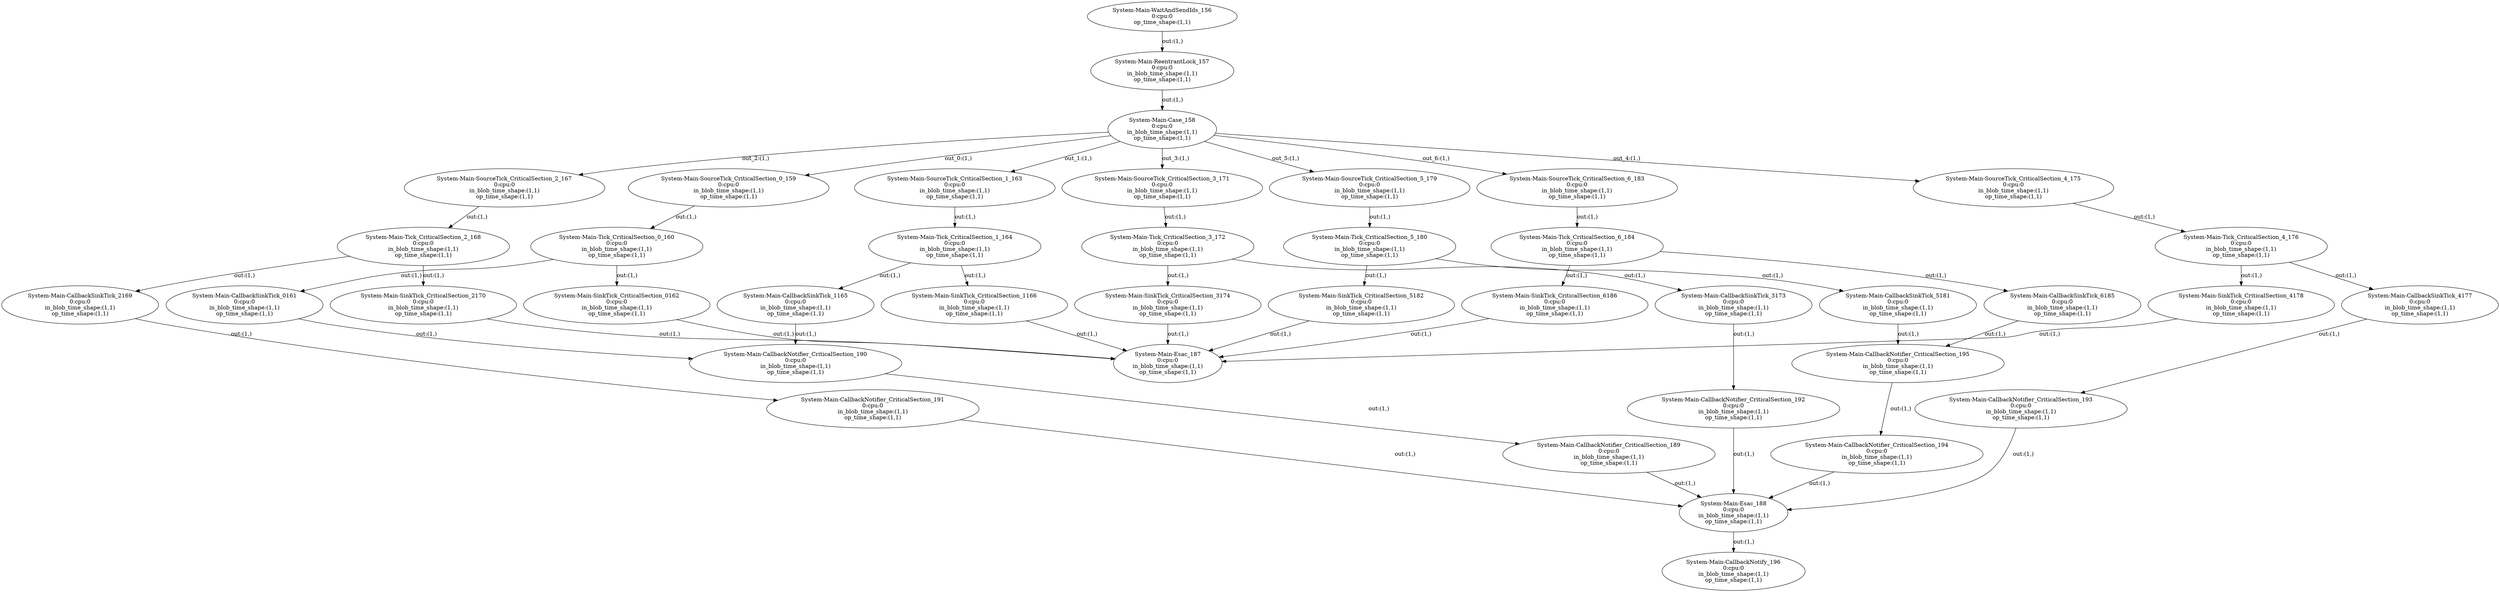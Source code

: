 digraph {
"9590" [label="System-Main-WaitAndSendIds_156\n0:cpu:0\nop_time_shape:(1,1)"]
"9591" [label="System-Main-ReentrantLock_157\n0:cpu:0\nin_blob_time_shape:(1,1)\nop_time_shape:(1,1)"]
"9592" [label="System-Main-Case_158\n0:cpu:0\nin_blob_time_shape:(1,1)\nop_time_shape:(1,1)"]
"9593" [label="System-Main-SourceTick_CriticalSection_0_159\n0:cpu:0\nin_blob_time_shape:(1,1)\nop_time_shape:(1,1)"]
"9594" [label="System-Main-Tick_CriticalSection_0_160\n0:cpu:0\nin_blob_time_shape:(1,1)\nop_time_shape:(1,1)"]
"9595" [label="System-Main-CallbackSinkTick_0161\n0:cpu:0\nin_blob_time_shape:(1,1)\nop_time_shape:(1,1)"]
"9596" [label="System-Main-SinkTick_CriticalSection_0162\n0:cpu:0\nin_blob_time_shape:(1,1)\nop_time_shape:(1,1)"]
"9597" [label="System-Main-SourceTick_CriticalSection_1_163\n0:cpu:0\nin_blob_time_shape:(1,1)\nop_time_shape:(1,1)"]
"9598" [label="System-Main-Tick_CriticalSection_1_164\n0:cpu:0\nin_blob_time_shape:(1,1)\nop_time_shape:(1,1)"]
"9599" [label="System-Main-CallbackSinkTick_1165\n0:cpu:0\nin_blob_time_shape:(1,1)\nop_time_shape:(1,1)"]
"9600" [label="System-Main-SinkTick_CriticalSection_1166\n0:cpu:0\nin_blob_time_shape:(1,1)\nop_time_shape:(1,1)"]
"9601" [label="System-Main-SourceTick_CriticalSection_2_167\n0:cpu:0\nin_blob_time_shape:(1,1)\nop_time_shape:(1,1)"]
"9602" [label="System-Main-Tick_CriticalSection_2_168\n0:cpu:0\nin_blob_time_shape:(1,1)\nop_time_shape:(1,1)"]
"9603" [label="System-Main-CallbackSinkTick_2169\n0:cpu:0\nin_blob_time_shape:(1,1)\nop_time_shape:(1,1)"]
"9604" [label="System-Main-SinkTick_CriticalSection_2170\n0:cpu:0\nin_blob_time_shape:(1,1)\nop_time_shape:(1,1)"]
"9605" [label="System-Main-SourceTick_CriticalSection_3_171\n0:cpu:0\nin_blob_time_shape:(1,1)\nop_time_shape:(1,1)"]
"9606" [label="System-Main-Tick_CriticalSection_3_172\n0:cpu:0\nin_blob_time_shape:(1,1)\nop_time_shape:(1,1)"]
"9607" [label="System-Main-CallbackSinkTick_3173\n0:cpu:0\nin_blob_time_shape:(1,1)\nop_time_shape:(1,1)"]
"9608" [label="System-Main-SinkTick_CriticalSection_3174\n0:cpu:0\nin_blob_time_shape:(1,1)\nop_time_shape:(1,1)"]
"9609" [label="System-Main-SourceTick_CriticalSection_4_175\n0:cpu:0\nin_blob_time_shape:(1,1)\nop_time_shape:(1,1)"]
"9610" [label="System-Main-Tick_CriticalSection_4_176\n0:cpu:0\nin_blob_time_shape:(1,1)\nop_time_shape:(1,1)"]
"9611" [label="System-Main-CallbackSinkTick_4177\n0:cpu:0\nin_blob_time_shape:(1,1)\nop_time_shape:(1,1)"]
"9612" [label="System-Main-SinkTick_CriticalSection_4178\n0:cpu:0\nin_blob_time_shape:(1,1)\nop_time_shape:(1,1)"]
"9613" [label="System-Main-SourceTick_CriticalSection_5_179\n0:cpu:0\nin_blob_time_shape:(1,1)\nop_time_shape:(1,1)"]
"9614" [label="System-Main-Tick_CriticalSection_5_180\n0:cpu:0\nin_blob_time_shape:(1,1)\nop_time_shape:(1,1)"]
"9615" [label="System-Main-CallbackSinkTick_5181\n0:cpu:0\nin_blob_time_shape:(1,1)\nop_time_shape:(1,1)"]
"9616" [label="System-Main-SinkTick_CriticalSection_5182\n0:cpu:0\nin_blob_time_shape:(1,1)\nop_time_shape:(1,1)"]
"9617" [label="System-Main-SourceTick_CriticalSection_6_183\n0:cpu:0\nin_blob_time_shape:(1,1)\nop_time_shape:(1,1)"]
"9618" [label="System-Main-Tick_CriticalSection_6_184\n0:cpu:0\nin_blob_time_shape:(1,1)\nop_time_shape:(1,1)"]
"9619" [label="System-Main-CallbackSinkTick_6185\n0:cpu:0\nin_blob_time_shape:(1,1)\nop_time_shape:(1,1)"]
"9620" [label="System-Main-SinkTick_CriticalSection_6186\n0:cpu:0\nin_blob_time_shape:(1,1)\nop_time_shape:(1,1)"]
"9621" [label="System-Main-Esac_187\n0:cpu:0\nin_blob_time_shape:(1,1)\nop_time_shape:(1,1)"]
"9622" [label="System-Main-CallbackNotifier_CriticalSection_190\n0:cpu:0\nin_blob_time_shape:(1,1)\nop_time_shape:(1,1)"]
"9623" [label="System-Main-CallbackNotifier_CriticalSection_189\n0:cpu:0\nin_blob_time_shape:(1,1)\nop_time_shape:(1,1)"]
"9624" [label="System-Main-CallbackNotifier_CriticalSection_191\n0:cpu:0\nin_blob_time_shape:(1,1)\nop_time_shape:(1,1)"]
"9625" [label="System-Main-CallbackNotifier_CriticalSection_192\n0:cpu:0\nin_blob_time_shape:(1,1)\nop_time_shape:(1,1)"]
"9626" [label="System-Main-CallbackNotifier_CriticalSection_193\n0:cpu:0\nin_blob_time_shape:(1,1)\nop_time_shape:(1,1)"]
"9627" [label="System-Main-CallbackNotifier_CriticalSection_195\n0:cpu:0\nin_blob_time_shape:(1,1)\nop_time_shape:(1,1)"]
"9628" [label="System-Main-CallbackNotifier_CriticalSection_194\n0:cpu:0\nin_blob_time_shape:(1,1)\nop_time_shape:(1,1)"]
"9629" [label="System-Main-Esac_188\n0:cpu:0\nin_blob_time_shape:(1,1)\nop_time_shape:(1,1)"]
"9630" [label="System-Main-CallbackNotify_196\n0:cpu:0\nin_blob_time_shape:(1,1)\nop_time_shape:(1,1)"]
"9590" -> "9591"[label="out:(1,)"];
"9591" -> "9592"[label="out:(1,)"];
"9592" -> "9593"[label="out_0:(1,)"];
"9593" -> "9594"[label="out:(1,)"];
"9594" -> "9595"[label="out:(1,)"];
"9594" -> "9596"[label="out:(1,)"];
"9592" -> "9597"[label="out_1:(1,)"];
"9597" -> "9598"[label="out:(1,)"];
"9598" -> "9599"[label="out:(1,)"];
"9598" -> "9600"[label="out:(1,)"];
"9592" -> "9601"[label="out_2:(1,)"];
"9601" -> "9602"[label="out:(1,)"];
"9602" -> "9603"[label="out:(1,)"];
"9602" -> "9604"[label="out:(1,)"];
"9592" -> "9605"[label="out_3:(1,)"];
"9605" -> "9606"[label="out:(1,)"];
"9606" -> "9607"[label="out:(1,)"];
"9606" -> "9608"[label="out:(1,)"];
"9592" -> "9609"[label="out_4:(1,)"];
"9609" -> "9610"[label="out:(1,)"];
"9610" -> "9611"[label="out:(1,)"];
"9610" -> "9612"[label="out:(1,)"];
"9592" -> "9613"[label="out_5:(1,)"];
"9613" -> "9614"[label="out:(1,)"];
"9614" -> "9615"[label="out:(1,)"];
"9614" -> "9616"[label="out:(1,)"];
"9592" -> "9617"[label="out_6:(1,)"];
"9617" -> "9618"[label="out:(1,)"];
"9618" -> "9619"[label="out:(1,)"];
"9618" -> "9620"[label="out:(1,)"];
"9620" -> "9621"[label="out:(1,)"];
"9600" -> "9621"[label="out:(1,)"];
"9596" -> "9621"[label="out:(1,)"];
"9604" -> "9621"[label="out:(1,)"];
"9608" -> "9621"[label="out:(1,)"];
"9612" -> "9621"[label="out:(1,)"];
"9616" -> "9621"[label="out:(1,)"];
"9599" -> "9622"[label="out:(1,)"];
"9595" -> "9622"[label="out:(1,)"];
"9622" -> "9623"[label="out:(1,)"];
"9603" -> "9624"[label="out:(1,)"];
"9607" -> "9625"[label="out:(1,)"];
"9611" -> "9626"[label="out:(1,)"];
"9619" -> "9627"[label="out:(1,)"];
"9615" -> "9627"[label="out:(1,)"];
"9627" -> "9628"[label="out:(1,)"];
"9628" -> "9629"[label="out:(1,)"];
"9626" -> "9629"[label="out:(1,)"];
"9623" -> "9629"[label="out:(1,)"];
"9625" -> "9629"[label="out:(1,)"];
"9624" -> "9629"[label="out:(1,)"];
"9629" -> "9630"[label="out:(1,)"];
}
